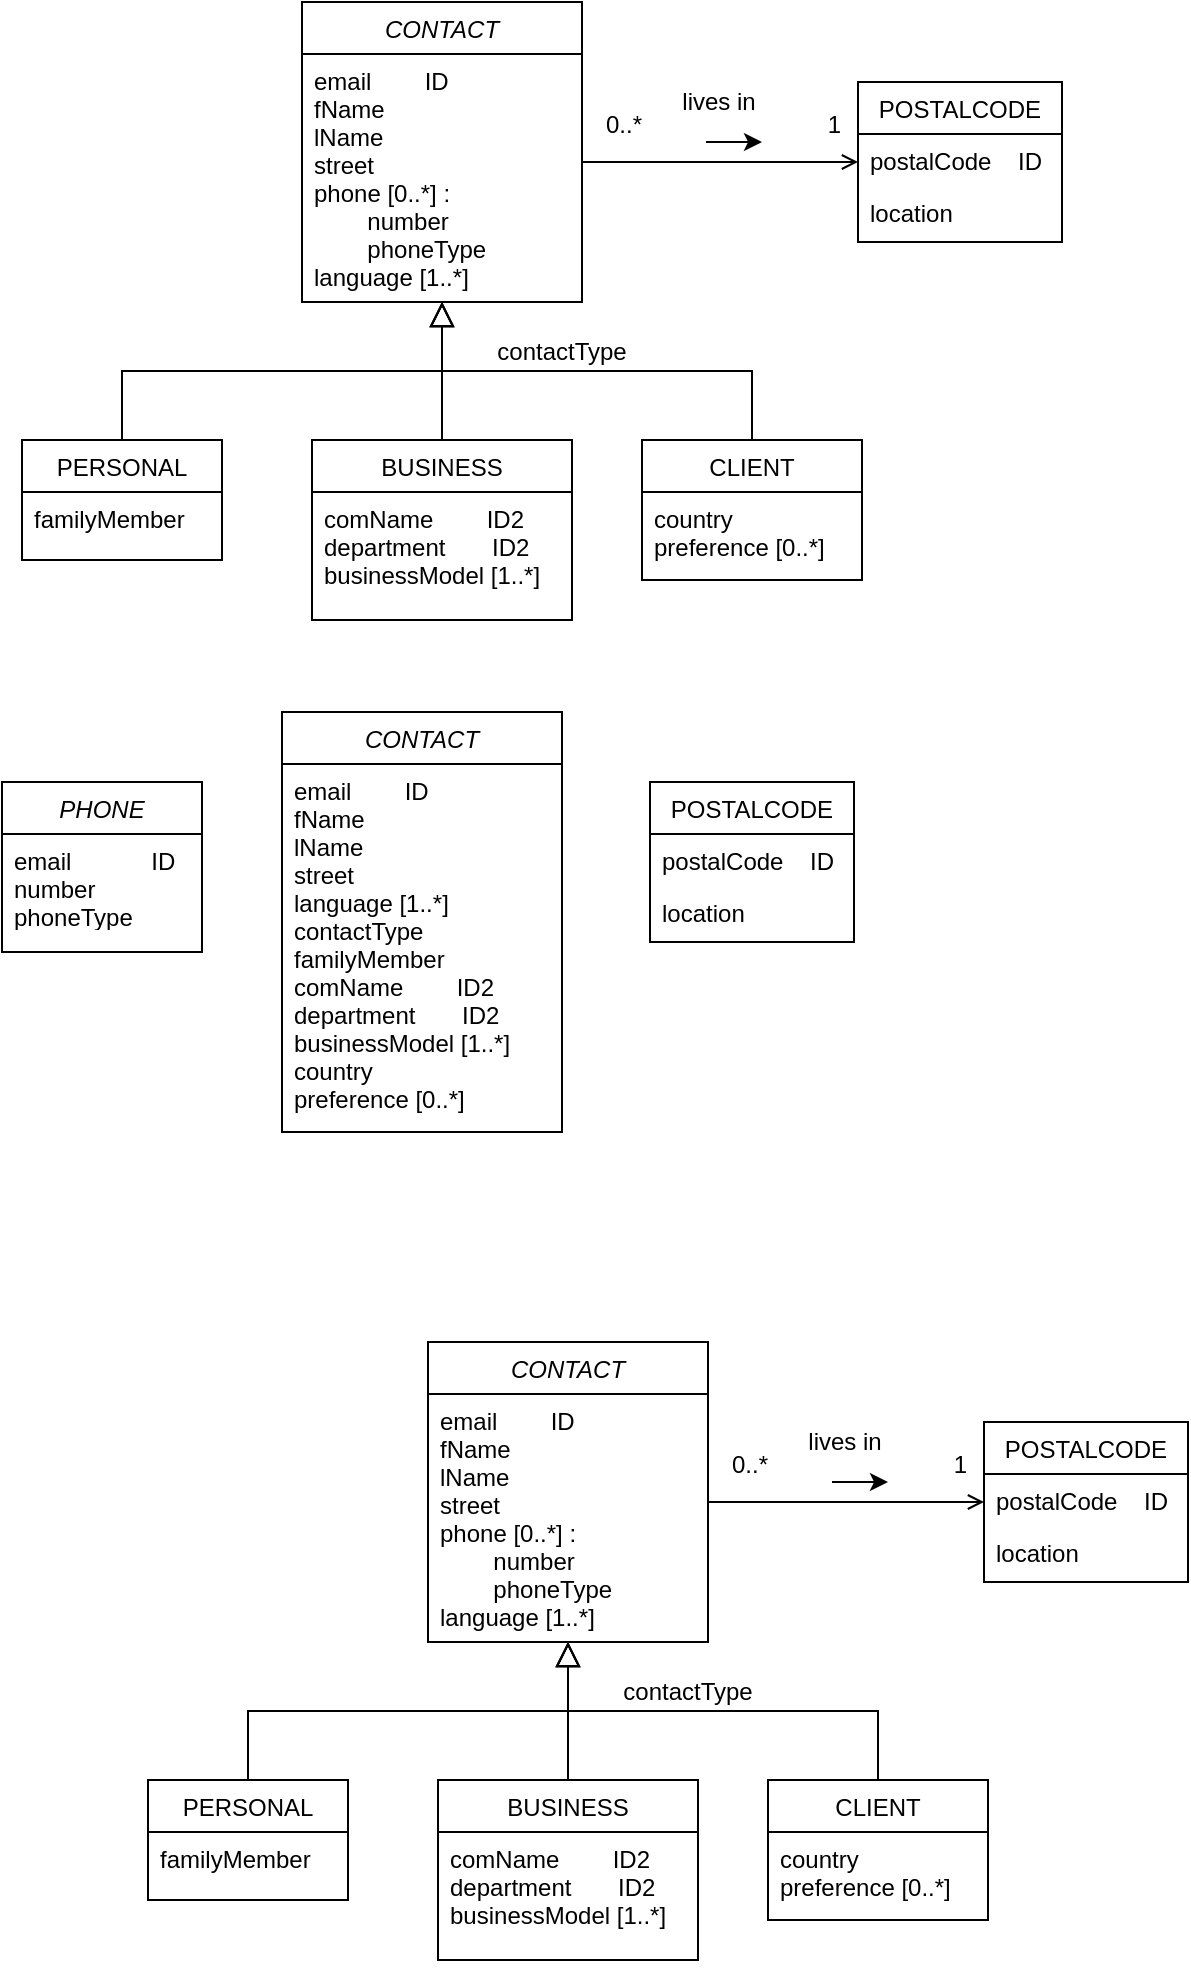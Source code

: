 <mxfile version="21.2.1" type="github">
  <diagram id="C5RBs43oDa-KdzZeNtuy" name="Page-1">
    <mxGraphModel dx="794" dy="750" grid="1" gridSize="10" guides="1" tooltips="1" connect="1" arrows="1" fold="1" page="0" pageScale="1" pageWidth="827" pageHeight="1169" background="none" math="0" shadow="0">
      <root>
        <mxCell id="WIyWlLk6GJQsqaUBKTNV-0" />
        <mxCell id="WIyWlLk6GJQsqaUBKTNV-1" parent="WIyWlLk6GJQsqaUBKTNV-0" />
        <mxCell id="zkfFHV4jXpPFQw0GAbJ--0" value="CONTACT" style="swimlane;fontStyle=2;align=center;verticalAlign=top;childLayout=stackLayout;horizontal=1;startSize=26;horizontalStack=0;resizeParent=1;resizeLast=0;collapsible=1;marginBottom=0;rounded=0;shadow=0;strokeWidth=1;" parent="WIyWlLk6GJQsqaUBKTNV-1" vertex="1">
          <mxGeometry x="230" y="80" width="140" height="150" as="geometry">
            <mxRectangle x="230" y="140" width="160" height="26" as="alternateBounds" />
          </mxGeometry>
        </mxCell>
        <mxCell id="zkfFHV4jXpPFQw0GAbJ--1" value="email        ID&#xa;fName&#xa;lName&#xa;street&#xa;phone [0..*] :&#xa;        number&#xa;        phoneType&#xa;language [1..*]" style="text;align=left;verticalAlign=top;spacingLeft=4;spacingRight=4;overflow=hidden;rotatable=0;points=[[0,0.5],[1,0.5]];portConstraint=eastwest;" parent="zkfFHV4jXpPFQw0GAbJ--0" vertex="1">
          <mxGeometry y="26" width="140" height="124" as="geometry" />
        </mxCell>
        <mxCell id="zkfFHV4jXpPFQw0GAbJ--6" value="BUSINESS" style="swimlane;fontStyle=0;align=center;verticalAlign=top;childLayout=stackLayout;horizontal=1;startSize=26;horizontalStack=0;resizeParent=1;resizeLast=0;collapsible=1;marginBottom=0;rounded=0;shadow=0;strokeWidth=1;" parent="WIyWlLk6GJQsqaUBKTNV-1" vertex="1">
          <mxGeometry x="235" y="299" width="130" height="90" as="geometry">
            <mxRectangle x="130" y="380" width="160" height="26" as="alternateBounds" />
          </mxGeometry>
        </mxCell>
        <mxCell id="zkfFHV4jXpPFQw0GAbJ--7" value="comName        ID2&#xa;department       ID2&#xa;businessModel [1..*]&#xa;" style="text;align=left;verticalAlign=top;spacingLeft=4;spacingRight=4;overflow=hidden;rotatable=0;points=[[0,0.5],[1,0.5]];portConstraint=eastwest;" parent="zkfFHV4jXpPFQw0GAbJ--6" vertex="1">
          <mxGeometry y="26" width="130" height="64" as="geometry" />
        </mxCell>
        <mxCell id="zkfFHV4jXpPFQw0GAbJ--12" value="" style="endArrow=block;endSize=10;endFill=0;shadow=0;strokeWidth=1;rounded=0;edgeStyle=elbowEdgeStyle;elbow=vertical;" parent="WIyWlLk6GJQsqaUBKTNV-1" source="zkfFHV4jXpPFQw0GAbJ--6" target="zkfFHV4jXpPFQw0GAbJ--0" edge="1">
          <mxGeometry width="160" relative="1" as="geometry">
            <mxPoint x="200" y="203" as="sourcePoint" />
            <mxPoint x="200" y="203" as="targetPoint" />
          </mxGeometry>
        </mxCell>
        <mxCell id="zkfFHV4jXpPFQw0GAbJ--13" value="CLIENT" style="swimlane;fontStyle=0;align=center;verticalAlign=top;childLayout=stackLayout;horizontal=1;startSize=26;horizontalStack=0;resizeParent=1;resizeLast=0;collapsible=1;marginBottom=0;rounded=0;shadow=0;strokeWidth=1;" parent="WIyWlLk6GJQsqaUBKTNV-1" vertex="1">
          <mxGeometry x="400" y="299" width="110" height="70" as="geometry">
            <mxRectangle x="340" y="380" width="170" height="26" as="alternateBounds" />
          </mxGeometry>
        </mxCell>
        <mxCell id="zkfFHV4jXpPFQw0GAbJ--14" value="country&#xa;preference [0..*]" style="text;align=left;verticalAlign=top;spacingLeft=4;spacingRight=4;overflow=hidden;rotatable=0;points=[[0,0.5],[1,0.5]];portConstraint=eastwest;" parent="zkfFHV4jXpPFQw0GAbJ--13" vertex="1">
          <mxGeometry y="26" width="110" height="44" as="geometry" />
        </mxCell>
        <mxCell id="zkfFHV4jXpPFQw0GAbJ--16" value="" style="endArrow=block;endSize=10;endFill=0;shadow=0;strokeWidth=1;rounded=0;edgeStyle=elbowEdgeStyle;elbow=vertical;" parent="WIyWlLk6GJQsqaUBKTNV-1" source="zkfFHV4jXpPFQw0GAbJ--13" target="zkfFHV4jXpPFQw0GAbJ--0" edge="1">
          <mxGeometry width="160" relative="1" as="geometry">
            <mxPoint x="210" y="373" as="sourcePoint" />
            <mxPoint x="310" y="271" as="targetPoint" />
          </mxGeometry>
        </mxCell>
        <mxCell id="zkfFHV4jXpPFQw0GAbJ--17" value="POSTALCODE" style="swimlane;fontStyle=0;align=center;verticalAlign=top;childLayout=stackLayout;horizontal=1;startSize=26;horizontalStack=0;resizeParent=1;resizeLast=0;collapsible=1;marginBottom=0;rounded=0;shadow=0;strokeWidth=1;" parent="WIyWlLk6GJQsqaUBKTNV-1" vertex="1">
          <mxGeometry x="508" y="120" width="102" height="80" as="geometry">
            <mxRectangle x="508" y="120" width="160" height="26" as="alternateBounds" />
          </mxGeometry>
        </mxCell>
        <mxCell id="zkfFHV4jXpPFQw0GAbJ--18" value="postalCode    ID" style="text;align=left;verticalAlign=top;spacingLeft=4;spacingRight=4;overflow=hidden;rotatable=0;points=[[0,0.5],[1,0.5]];portConstraint=eastwest;" parent="zkfFHV4jXpPFQw0GAbJ--17" vertex="1">
          <mxGeometry y="26" width="102" height="26" as="geometry" />
        </mxCell>
        <mxCell id="zkfFHV4jXpPFQw0GAbJ--20" value="location" style="text;align=left;verticalAlign=top;spacingLeft=4;spacingRight=4;overflow=hidden;rotatable=0;points=[[0,0.5],[1,0.5]];portConstraint=eastwest;rounded=0;shadow=0;html=0;" parent="zkfFHV4jXpPFQw0GAbJ--17" vertex="1">
          <mxGeometry y="52" width="102" height="26" as="geometry" />
        </mxCell>
        <mxCell id="zkfFHV4jXpPFQw0GAbJ--26" value="" style="endArrow=open;shadow=0;strokeWidth=1;rounded=0;endFill=1;edgeStyle=elbowEdgeStyle;elbow=vertical;" parent="WIyWlLk6GJQsqaUBKTNV-1" source="zkfFHV4jXpPFQw0GAbJ--0" target="zkfFHV4jXpPFQw0GAbJ--17" edge="1">
          <mxGeometry x="0.5" y="41" relative="1" as="geometry">
            <mxPoint x="380" y="192" as="sourcePoint" />
            <mxPoint x="540" y="192" as="targetPoint" />
            <mxPoint x="-40" y="32" as="offset" />
          </mxGeometry>
        </mxCell>
        <mxCell id="zkfFHV4jXpPFQw0GAbJ--27" value="0..*" style="resizable=0;align=left;verticalAlign=bottom;labelBackgroundColor=none;fontSize=12;" parent="zkfFHV4jXpPFQw0GAbJ--26" connectable="0" vertex="1">
          <mxGeometry x="-1" relative="1" as="geometry">
            <mxPoint x="10" y="-10" as="offset" />
          </mxGeometry>
        </mxCell>
        <mxCell id="zkfFHV4jXpPFQw0GAbJ--28" value="1" style="resizable=0;align=right;verticalAlign=bottom;labelBackgroundColor=none;fontSize=12;" parent="zkfFHV4jXpPFQw0GAbJ--26" connectable="0" vertex="1">
          <mxGeometry x="1" relative="1" as="geometry">
            <mxPoint x="-7" y="-10" as="offset" />
          </mxGeometry>
        </mxCell>
        <mxCell id="zkfFHV4jXpPFQw0GAbJ--29" value="lives in" style="text;html=1;resizable=0;points=[];;align=center;verticalAlign=middle;labelBackgroundColor=none;rounded=0;shadow=0;strokeWidth=1;fontSize=12;" parent="zkfFHV4jXpPFQw0GAbJ--26" vertex="1" connectable="0">
          <mxGeometry x="0.5" y="49" relative="1" as="geometry">
            <mxPoint x="-36" y="19" as="offset" />
          </mxGeometry>
        </mxCell>
        <mxCell id="INytH0CkFBZf136HXoNs-0" value="" style="endArrow=classic;html=1;rounded=0;" parent="WIyWlLk6GJQsqaUBKTNV-1" edge="1">
          <mxGeometry width="50" height="50" relative="1" as="geometry">
            <mxPoint x="432" y="150" as="sourcePoint" />
            <mxPoint x="460" y="150" as="targetPoint" />
          </mxGeometry>
        </mxCell>
        <mxCell id="INytH0CkFBZf136HXoNs-2" value="PERSONAL" style="swimlane;fontStyle=0;align=center;verticalAlign=top;childLayout=stackLayout;horizontal=1;startSize=26;horizontalStack=0;resizeParent=1;resizeLast=0;collapsible=1;marginBottom=0;rounded=0;shadow=0;strokeWidth=1;" parent="WIyWlLk6GJQsqaUBKTNV-1" vertex="1">
          <mxGeometry x="90" y="299" width="100" height="60" as="geometry">
            <mxRectangle x="340" y="380" width="170" height="26" as="alternateBounds" />
          </mxGeometry>
        </mxCell>
        <mxCell id="INytH0CkFBZf136HXoNs-3" value="familyMember" style="text;align=left;verticalAlign=top;spacingLeft=4;spacingRight=4;overflow=hidden;rotatable=0;points=[[0,0.5],[1,0.5]];portConstraint=eastwest;" parent="INytH0CkFBZf136HXoNs-2" vertex="1">
          <mxGeometry y="26" width="100" height="34" as="geometry" />
        </mxCell>
        <mxCell id="INytH0CkFBZf136HXoNs-4" value="" style="endArrow=block;endSize=10;endFill=0;shadow=0;strokeWidth=1;rounded=0;edgeStyle=elbowEdgeStyle;elbow=vertical;" parent="WIyWlLk6GJQsqaUBKTNV-1" source="INytH0CkFBZf136HXoNs-2" target="zkfFHV4jXpPFQw0GAbJ--1" edge="1">
          <mxGeometry width="160" relative="1" as="geometry">
            <mxPoint x="-230" y="373" as="sourcePoint" />
            <mxPoint x="-140" y="260" as="targetPoint" />
          </mxGeometry>
        </mxCell>
        <mxCell id="INytH0CkFBZf136HXoNs-5" value="CONTACT" style="swimlane;fontStyle=2;align=center;verticalAlign=top;childLayout=stackLayout;horizontal=1;startSize=26;horizontalStack=0;resizeParent=1;resizeLast=0;collapsible=1;marginBottom=0;rounded=0;shadow=0;strokeWidth=1;" parent="WIyWlLk6GJQsqaUBKTNV-1" vertex="1">
          <mxGeometry x="220" y="435" width="140" height="210" as="geometry">
            <mxRectangle x="230" y="140" width="160" height="26" as="alternateBounds" />
          </mxGeometry>
        </mxCell>
        <mxCell id="INytH0CkFBZf136HXoNs-6" value="email        ID&#xa;fName&#xa;lName&#xa;street&#xa;language [1..*]&#xa;contactType&#xa;familyMember&#xa;comName        ID2&#xa;department       ID2&#xa;businessModel [1..*]&#xa;country&#xa;preference [0..*]" style="text;align=left;verticalAlign=top;spacingLeft=4;spacingRight=4;overflow=hidden;rotatable=0;points=[[0,0.5],[1,0.5]];portConstraint=eastwest;" parent="INytH0CkFBZf136HXoNs-5" vertex="1">
          <mxGeometry y="26" width="140" height="184" as="geometry" />
        </mxCell>
        <mxCell id="INytH0CkFBZf136HXoNs-7" value="PHONE" style="swimlane;fontStyle=2;align=center;verticalAlign=top;childLayout=stackLayout;horizontal=1;startSize=26;horizontalStack=0;resizeParent=1;resizeLast=0;collapsible=1;marginBottom=0;rounded=0;shadow=0;strokeWidth=1;" parent="WIyWlLk6GJQsqaUBKTNV-1" vertex="1">
          <mxGeometry x="80" y="470" width="100" height="85" as="geometry">
            <mxRectangle x="230" y="140" width="160" height="26" as="alternateBounds" />
          </mxGeometry>
        </mxCell>
        <mxCell id="INytH0CkFBZf136HXoNs-8" value="email            ID&#xa;number&#xa;phoneType" style="text;align=left;verticalAlign=top;spacingLeft=4;spacingRight=4;overflow=hidden;rotatable=0;points=[[0,0.5],[1,0.5]];portConstraint=eastwest;" parent="INytH0CkFBZf136HXoNs-7" vertex="1">
          <mxGeometry y="26" width="100" height="44" as="geometry" />
        </mxCell>
        <mxCell id="INytH0CkFBZf136HXoNs-9" value="contactType" style="text;html=1;strokeColor=none;fillColor=none;align=center;verticalAlign=middle;whiteSpace=wrap;rounded=0;" parent="WIyWlLk6GJQsqaUBKTNV-1" vertex="1">
          <mxGeometry x="330" y="240" width="60" height="30" as="geometry" />
        </mxCell>
        <mxCell id="INytH0CkFBZf136HXoNs-10" value="POSTALCODE" style="swimlane;fontStyle=0;align=center;verticalAlign=top;childLayout=stackLayout;horizontal=1;startSize=26;horizontalStack=0;resizeParent=1;resizeLast=0;collapsible=1;marginBottom=0;rounded=0;shadow=0;strokeWidth=1;" parent="WIyWlLk6GJQsqaUBKTNV-1" vertex="1">
          <mxGeometry x="404" y="470" width="102" height="80" as="geometry">
            <mxRectangle x="508" y="120" width="160" height="26" as="alternateBounds" />
          </mxGeometry>
        </mxCell>
        <mxCell id="INytH0CkFBZf136HXoNs-11" value="postalCode    ID" style="text;align=left;verticalAlign=top;spacingLeft=4;spacingRight=4;overflow=hidden;rotatable=0;points=[[0,0.5],[1,0.5]];portConstraint=eastwest;" parent="INytH0CkFBZf136HXoNs-10" vertex="1">
          <mxGeometry y="26" width="102" height="26" as="geometry" />
        </mxCell>
        <mxCell id="INytH0CkFBZf136HXoNs-12" value="location" style="text;align=left;verticalAlign=top;spacingLeft=4;spacingRight=4;overflow=hidden;rotatable=0;points=[[0,0.5],[1,0.5]];portConstraint=eastwest;rounded=0;shadow=0;html=0;" parent="INytH0CkFBZf136HXoNs-10" vertex="1">
          <mxGeometry y="52" width="102" height="26" as="geometry" />
        </mxCell>
        <mxCell id="INytH0CkFBZf136HXoNs-13" value="CONTACT" style="swimlane;fontStyle=2;align=center;verticalAlign=top;childLayout=stackLayout;horizontal=1;startSize=26;horizontalStack=0;resizeParent=1;resizeLast=0;collapsible=1;marginBottom=0;rounded=0;shadow=0;strokeWidth=1;" parent="WIyWlLk6GJQsqaUBKTNV-1" vertex="1">
          <mxGeometry x="293" y="750" width="140" height="150" as="geometry">
            <mxRectangle x="230" y="140" width="160" height="26" as="alternateBounds" />
          </mxGeometry>
        </mxCell>
        <mxCell id="INytH0CkFBZf136HXoNs-14" value="email        ID&#xa;fName&#xa;lName&#xa;street&#xa;phone [0..*] :&#xa;        number&#xa;        phoneType&#xa;language [1..*]" style="text;align=left;verticalAlign=top;spacingLeft=4;spacingRight=4;overflow=hidden;rotatable=0;points=[[0,0.5],[1,0.5]];portConstraint=eastwest;" parent="INytH0CkFBZf136HXoNs-13" vertex="1">
          <mxGeometry y="26" width="140" height="124" as="geometry" />
        </mxCell>
        <mxCell id="INytH0CkFBZf136HXoNs-15" value="BUSINESS" style="swimlane;fontStyle=0;align=center;verticalAlign=top;childLayout=stackLayout;horizontal=1;startSize=26;horizontalStack=0;resizeParent=1;resizeLast=0;collapsible=1;marginBottom=0;rounded=0;shadow=0;strokeWidth=1;" parent="WIyWlLk6GJQsqaUBKTNV-1" vertex="1">
          <mxGeometry x="298" y="969" width="130" height="90" as="geometry">
            <mxRectangle x="130" y="380" width="160" height="26" as="alternateBounds" />
          </mxGeometry>
        </mxCell>
        <mxCell id="INytH0CkFBZf136HXoNs-16" value="comName        ID2&#xa;department       ID2&#xa;businessModel [1..*]&#xa;" style="text;align=left;verticalAlign=top;spacingLeft=4;spacingRight=4;overflow=hidden;rotatable=0;points=[[0,0.5],[1,0.5]];portConstraint=eastwest;" parent="INytH0CkFBZf136HXoNs-15" vertex="1">
          <mxGeometry y="26" width="130" height="64" as="geometry" />
        </mxCell>
        <mxCell id="INytH0CkFBZf136HXoNs-17" value="" style="endArrow=block;endSize=10;endFill=0;shadow=0;strokeWidth=1;rounded=0;edgeStyle=elbowEdgeStyle;elbow=vertical;" parent="WIyWlLk6GJQsqaUBKTNV-1" source="INytH0CkFBZf136HXoNs-15" target="INytH0CkFBZf136HXoNs-13" edge="1">
          <mxGeometry width="160" relative="1" as="geometry">
            <mxPoint x="263" y="873" as="sourcePoint" />
            <mxPoint x="263" y="873" as="targetPoint" />
          </mxGeometry>
        </mxCell>
        <mxCell id="INytH0CkFBZf136HXoNs-18" value="CLIENT" style="swimlane;fontStyle=0;align=center;verticalAlign=top;childLayout=stackLayout;horizontal=1;startSize=26;horizontalStack=0;resizeParent=1;resizeLast=0;collapsible=1;marginBottom=0;rounded=0;shadow=0;strokeWidth=1;" parent="WIyWlLk6GJQsqaUBKTNV-1" vertex="1">
          <mxGeometry x="463" y="969" width="110" height="70" as="geometry">
            <mxRectangle x="340" y="380" width="170" height="26" as="alternateBounds" />
          </mxGeometry>
        </mxCell>
        <mxCell id="INytH0CkFBZf136HXoNs-19" value="country&#xa;preference [0..*]" style="text;align=left;verticalAlign=top;spacingLeft=4;spacingRight=4;overflow=hidden;rotatable=0;points=[[0,0.5],[1,0.5]];portConstraint=eastwest;" parent="INytH0CkFBZf136HXoNs-18" vertex="1">
          <mxGeometry y="26" width="110" height="44" as="geometry" />
        </mxCell>
        <mxCell id="INytH0CkFBZf136HXoNs-20" value="" style="endArrow=block;endSize=10;endFill=0;shadow=0;strokeWidth=1;rounded=0;edgeStyle=elbowEdgeStyle;elbow=vertical;" parent="WIyWlLk6GJQsqaUBKTNV-1" source="INytH0CkFBZf136HXoNs-18" target="INytH0CkFBZf136HXoNs-13" edge="1">
          <mxGeometry width="160" relative="1" as="geometry">
            <mxPoint x="273" y="1043" as="sourcePoint" />
            <mxPoint x="373" y="941" as="targetPoint" />
          </mxGeometry>
        </mxCell>
        <mxCell id="INytH0CkFBZf136HXoNs-21" value="POSTALCODE" style="swimlane;fontStyle=0;align=center;verticalAlign=top;childLayout=stackLayout;horizontal=1;startSize=26;horizontalStack=0;resizeParent=1;resizeLast=0;collapsible=1;marginBottom=0;rounded=0;shadow=0;strokeWidth=1;" parent="WIyWlLk6GJQsqaUBKTNV-1" vertex="1">
          <mxGeometry x="571" y="790" width="102" height="80" as="geometry">
            <mxRectangle x="508" y="120" width="160" height="26" as="alternateBounds" />
          </mxGeometry>
        </mxCell>
        <mxCell id="INytH0CkFBZf136HXoNs-22" value="postalCode    ID" style="text;align=left;verticalAlign=top;spacingLeft=4;spacingRight=4;overflow=hidden;rotatable=0;points=[[0,0.5],[1,0.5]];portConstraint=eastwest;" parent="INytH0CkFBZf136HXoNs-21" vertex="1">
          <mxGeometry y="26" width="102" height="26" as="geometry" />
        </mxCell>
        <mxCell id="INytH0CkFBZf136HXoNs-23" value="location" style="text;align=left;verticalAlign=top;spacingLeft=4;spacingRight=4;overflow=hidden;rotatable=0;points=[[0,0.5],[1,0.5]];portConstraint=eastwest;rounded=0;shadow=0;html=0;" parent="INytH0CkFBZf136HXoNs-21" vertex="1">
          <mxGeometry y="52" width="102" height="26" as="geometry" />
        </mxCell>
        <mxCell id="INytH0CkFBZf136HXoNs-24" value="" style="endArrow=open;shadow=0;strokeWidth=1;rounded=0;endFill=1;edgeStyle=elbowEdgeStyle;elbow=vertical;" parent="WIyWlLk6GJQsqaUBKTNV-1" source="INytH0CkFBZf136HXoNs-13" target="INytH0CkFBZf136HXoNs-21" edge="1">
          <mxGeometry x="0.5" y="41" relative="1" as="geometry">
            <mxPoint x="443" y="862" as="sourcePoint" />
            <mxPoint x="603" y="862" as="targetPoint" />
            <mxPoint x="-40" y="32" as="offset" />
          </mxGeometry>
        </mxCell>
        <mxCell id="INytH0CkFBZf136HXoNs-25" value="0..*" style="resizable=0;align=left;verticalAlign=bottom;labelBackgroundColor=none;fontSize=12;" parent="INytH0CkFBZf136HXoNs-24" connectable="0" vertex="1">
          <mxGeometry x="-1" relative="1" as="geometry">
            <mxPoint x="10" y="-10" as="offset" />
          </mxGeometry>
        </mxCell>
        <mxCell id="INytH0CkFBZf136HXoNs-26" value="1" style="resizable=0;align=right;verticalAlign=bottom;labelBackgroundColor=none;fontSize=12;" parent="INytH0CkFBZf136HXoNs-24" connectable="0" vertex="1">
          <mxGeometry x="1" relative="1" as="geometry">
            <mxPoint x="-7" y="-10" as="offset" />
          </mxGeometry>
        </mxCell>
        <mxCell id="INytH0CkFBZf136HXoNs-27" value="lives in" style="text;html=1;resizable=0;points=[];;align=center;verticalAlign=middle;labelBackgroundColor=none;rounded=0;shadow=0;strokeWidth=1;fontSize=12;" parent="INytH0CkFBZf136HXoNs-24" vertex="1" connectable="0">
          <mxGeometry x="0.5" y="49" relative="1" as="geometry">
            <mxPoint x="-36" y="19" as="offset" />
          </mxGeometry>
        </mxCell>
        <mxCell id="INytH0CkFBZf136HXoNs-28" value="" style="endArrow=classic;html=1;rounded=0;" parent="WIyWlLk6GJQsqaUBKTNV-1" edge="1">
          <mxGeometry width="50" height="50" relative="1" as="geometry">
            <mxPoint x="495" y="820" as="sourcePoint" />
            <mxPoint x="523" y="820" as="targetPoint" />
          </mxGeometry>
        </mxCell>
        <mxCell id="INytH0CkFBZf136HXoNs-29" value="PERSONAL" style="swimlane;fontStyle=0;align=center;verticalAlign=top;childLayout=stackLayout;horizontal=1;startSize=26;horizontalStack=0;resizeParent=1;resizeLast=0;collapsible=1;marginBottom=0;rounded=0;shadow=0;strokeWidth=1;" parent="WIyWlLk6GJQsqaUBKTNV-1" vertex="1">
          <mxGeometry x="153" y="969" width="100" height="60" as="geometry">
            <mxRectangle x="340" y="380" width="170" height="26" as="alternateBounds" />
          </mxGeometry>
        </mxCell>
        <mxCell id="INytH0CkFBZf136HXoNs-30" value="familyMember" style="text;align=left;verticalAlign=top;spacingLeft=4;spacingRight=4;overflow=hidden;rotatable=0;points=[[0,0.5],[1,0.5]];portConstraint=eastwest;" parent="INytH0CkFBZf136HXoNs-29" vertex="1">
          <mxGeometry y="26" width="100" height="34" as="geometry" />
        </mxCell>
        <mxCell id="INytH0CkFBZf136HXoNs-31" value="" style="endArrow=block;endSize=10;endFill=0;shadow=0;strokeWidth=1;rounded=0;edgeStyle=elbowEdgeStyle;elbow=vertical;" parent="WIyWlLk6GJQsqaUBKTNV-1" source="INytH0CkFBZf136HXoNs-29" target="INytH0CkFBZf136HXoNs-14" edge="1">
          <mxGeometry width="160" relative="1" as="geometry">
            <mxPoint x="-167" y="1043" as="sourcePoint" />
            <mxPoint x="-77" y="930" as="targetPoint" />
          </mxGeometry>
        </mxCell>
        <mxCell id="INytH0CkFBZf136HXoNs-32" value="contactType" style="text;html=1;strokeColor=none;fillColor=none;align=center;verticalAlign=middle;whiteSpace=wrap;rounded=0;" parent="WIyWlLk6GJQsqaUBKTNV-1" vertex="1">
          <mxGeometry x="393" y="910" width="60" height="30" as="geometry" />
        </mxCell>
      </root>
    </mxGraphModel>
  </diagram>
</mxfile>
